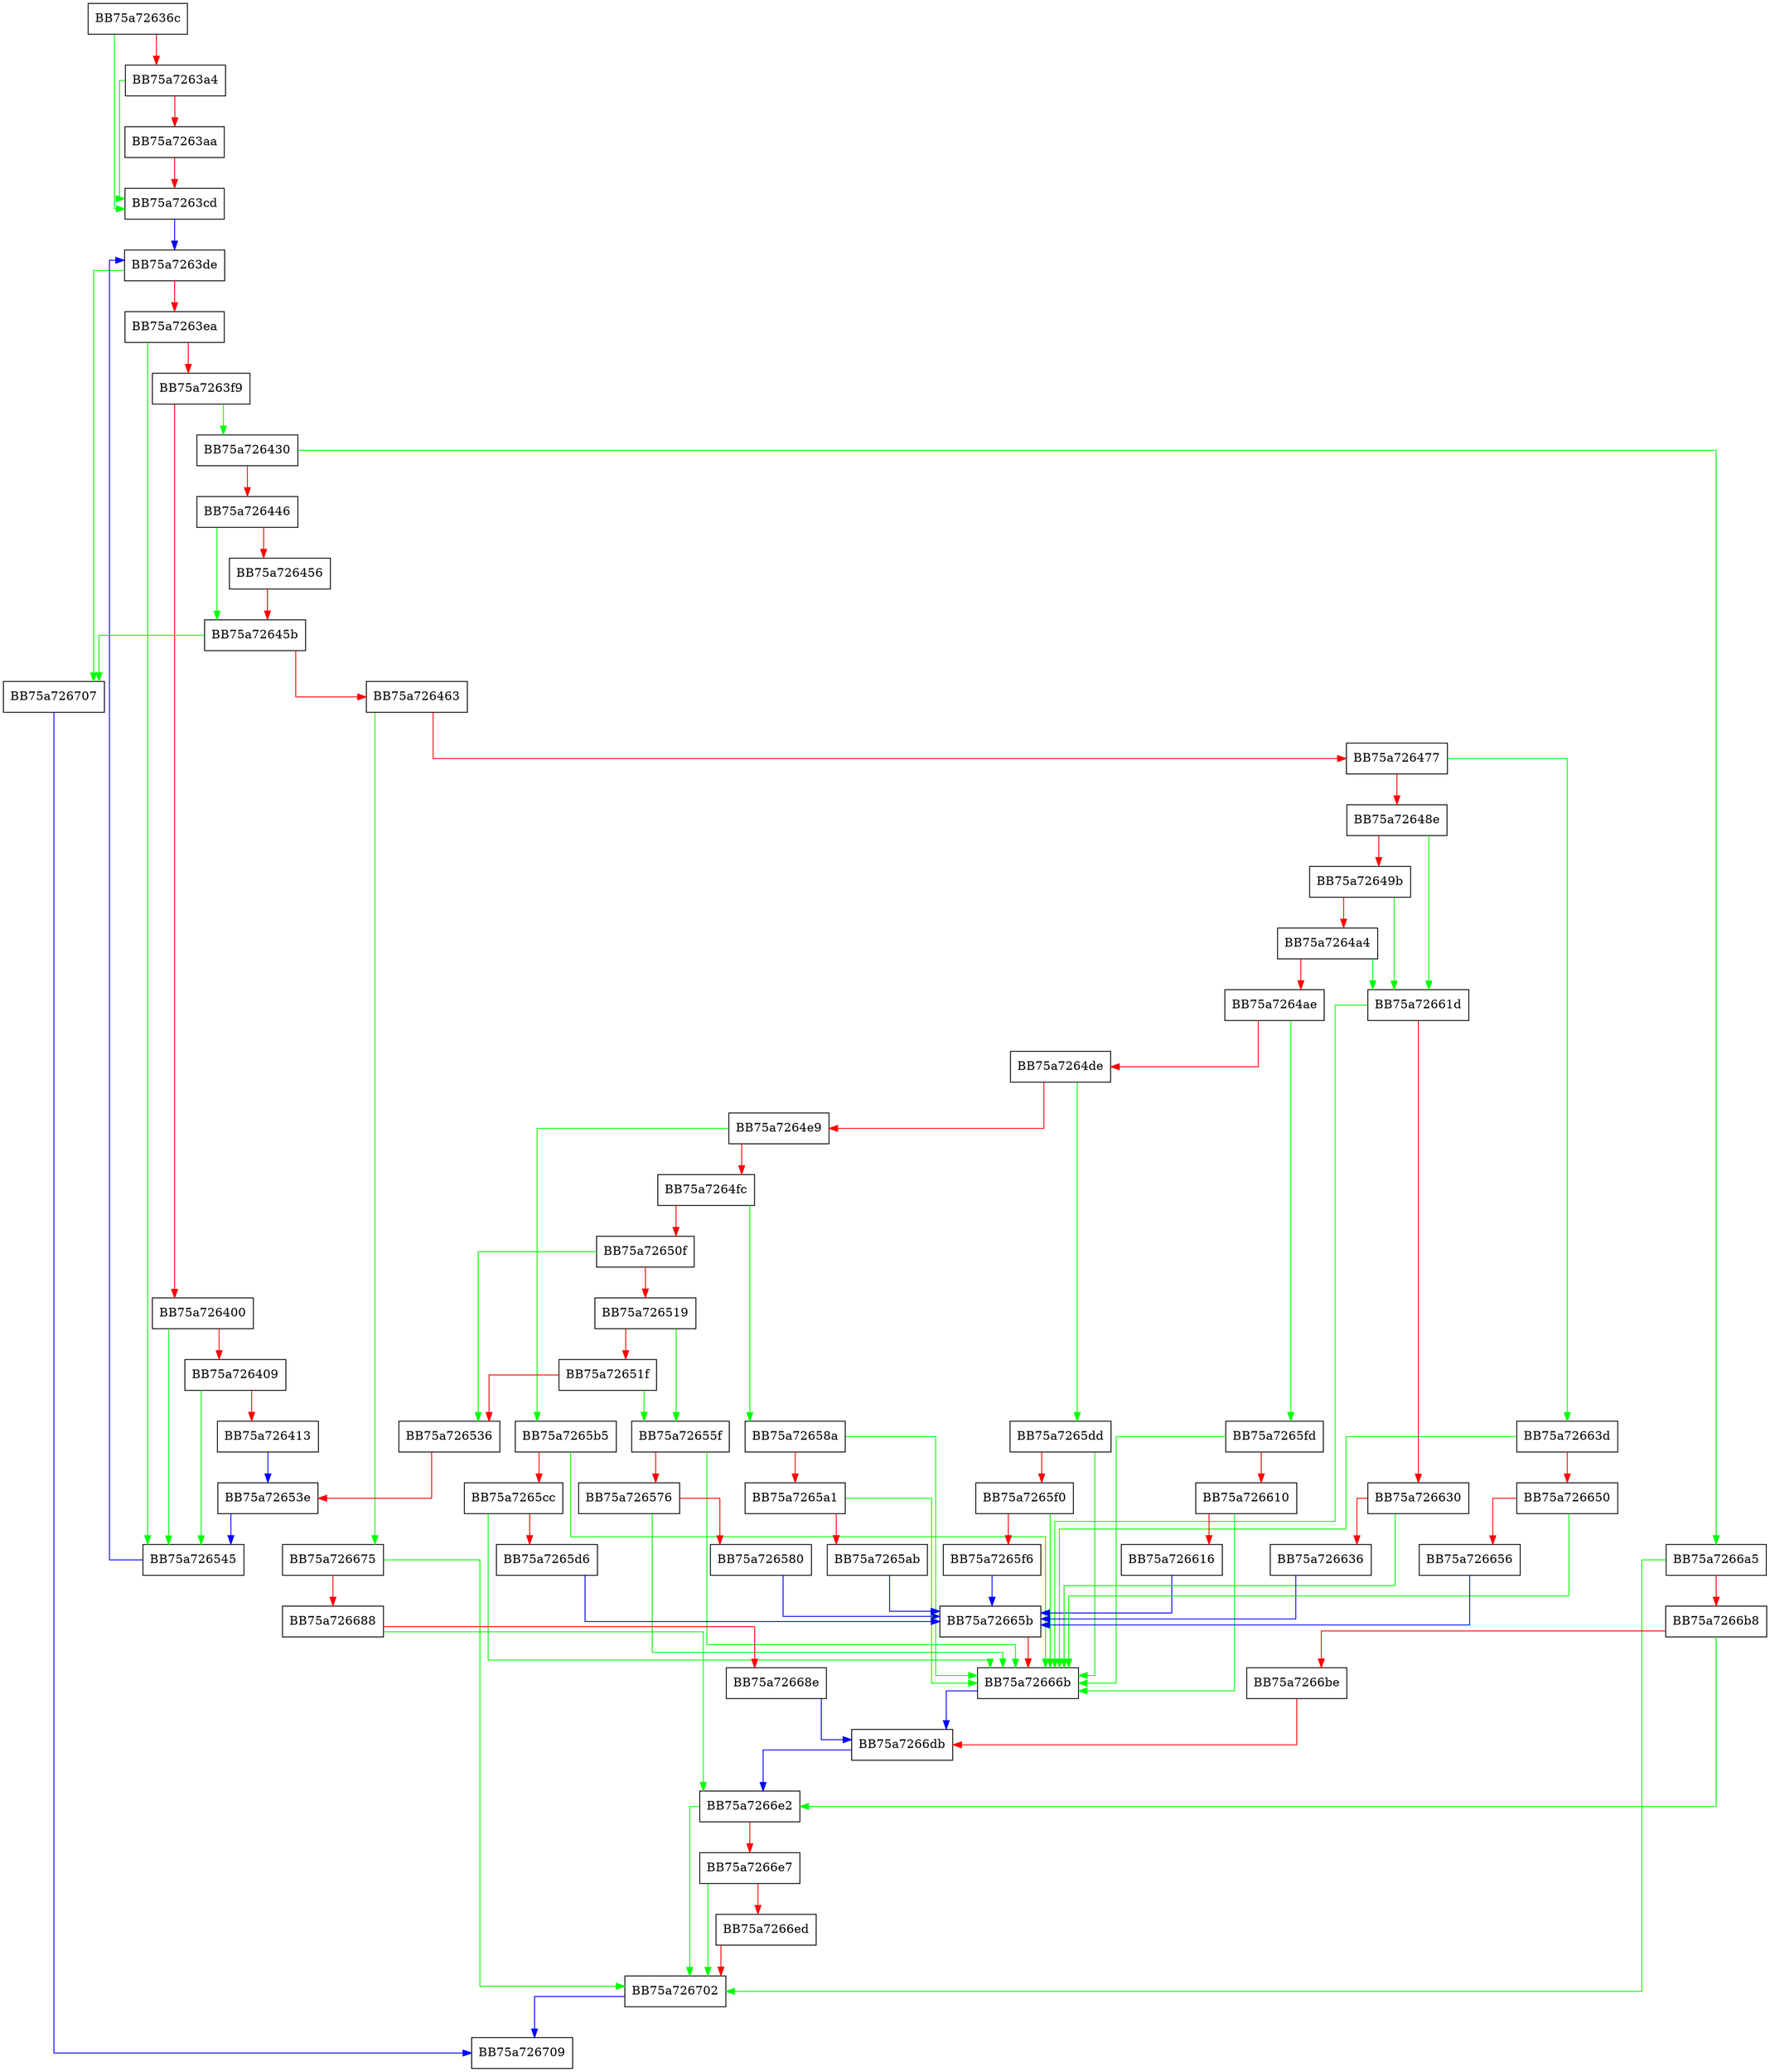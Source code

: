 digraph DisinfectInfectedModules {
  node [shape="box"];
  graph [splines=ortho];
  BB75a72636c -> BB75a7263cd [color="green"];
  BB75a72636c -> BB75a7263a4 [color="red"];
  BB75a7263a4 -> BB75a7263cd [color="green"];
  BB75a7263a4 -> BB75a7263aa [color="red"];
  BB75a7263aa -> BB75a7263cd [color="red"];
  BB75a7263cd -> BB75a7263de [color="blue"];
  BB75a7263de -> BB75a726707 [color="green"];
  BB75a7263de -> BB75a7263ea [color="red"];
  BB75a7263ea -> BB75a726545 [color="green"];
  BB75a7263ea -> BB75a7263f9 [color="red"];
  BB75a7263f9 -> BB75a726430 [color="green"];
  BB75a7263f9 -> BB75a726400 [color="red"];
  BB75a726400 -> BB75a726545 [color="green"];
  BB75a726400 -> BB75a726409 [color="red"];
  BB75a726409 -> BB75a726545 [color="green"];
  BB75a726409 -> BB75a726413 [color="red"];
  BB75a726413 -> BB75a72653e [color="blue"];
  BB75a726430 -> BB75a7266a5 [color="green"];
  BB75a726430 -> BB75a726446 [color="red"];
  BB75a726446 -> BB75a72645b [color="green"];
  BB75a726446 -> BB75a726456 [color="red"];
  BB75a726456 -> BB75a72645b [color="red"];
  BB75a72645b -> BB75a726707 [color="green"];
  BB75a72645b -> BB75a726463 [color="red"];
  BB75a726463 -> BB75a726675 [color="green"];
  BB75a726463 -> BB75a726477 [color="red"];
  BB75a726477 -> BB75a72663d [color="green"];
  BB75a726477 -> BB75a72648e [color="red"];
  BB75a72648e -> BB75a72661d [color="green"];
  BB75a72648e -> BB75a72649b [color="red"];
  BB75a72649b -> BB75a72661d [color="green"];
  BB75a72649b -> BB75a7264a4 [color="red"];
  BB75a7264a4 -> BB75a72661d [color="green"];
  BB75a7264a4 -> BB75a7264ae [color="red"];
  BB75a7264ae -> BB75a7265fd [color="green"];
  BB75a7264ae -> BB75a7264de [color="red"];
  BB75a7264de -> BB75a7265dd [color="green"];
  BB75a7264de -> BB75a7264e9 [color="red"];
  BB75a7264e9 -> BB75a7265b5 [color="green"];
  BB75a7264e9 -> BB75a7264fc [color="red"];
  BB75a7264fc -> BB75a72658a [color="green"];
  BB75a7264fc -> BB75a72650f [color="red"];
  BB75a72650f -> BB75a726536 [color="green"];
  BB75a72650f -> BB75a726519 [color="red"];
  BB75a726519 -> BB75a72655f [color="green"];
  BB75a726519 -> BB75a72651f [color="red"];
  BB75a72651f -> BB75a72655f [color="green"];
  BB75a72651f -> BB75a726536 [color="red"];
  BB75a726536 -> BB75a72653e [color="red"];
  BB75a72653e -> BB75a726545 [color="blue"];
  BB75a726545 -> BB75a7263de [color="blue"];
  BB75a72655f -> BB75a72666b [color="green"];
  BB75a72655f -> BB75a726576 [color="red"];
  BB75a726576 -> BB75a72666b [color="green"];
  BB75a726576 -> BB75a726580 [color="red"];
  BB75a726580 -> BB75a72665b [color="blue"];
  BB75a72658a -> BB75a72666b [color="green"];
  BB75a72658a -> BB75a7265a1 [color="red"];
  BB75a7265a1 -> BB75a72666b [color="green"];
  BB75a7265a1 -> BB75a7265ab [color="red"];
  BB75a7265ab -> BB75a72665b [color="blue"];
  BB75a7265b5 -> BB75a72666b [color="green"];
  BB75a7265b5 -> BB75a7265cc [color="red"];
  BB75a7265cc -> BB75a72666b [color="green"];
  BB75a7265cc -> BB75a7265d6 [color="red"];
  BB75a7265d6 -> BB75a72665b [color="blue"];
  BB75a7265dd -> BB75a72666b [color="green"];
  BB75a7265dd -> BB75a7265f0 [color="red"];
  BB75a7265f0 -> BB75a72666b [color="green"];
  BB75a7265f0 -> BB75a7265f6 [color="red"];
  BB75a7265f6 -> BB75a72665b [color="blue"];
  BB75a7265fd -> BB75a72666b [color="green"];
  BB75a7265fd -> BB75a726610 [color="red"];
  BB75a726610 -> BB75a72666b [color="green"];
  BB75a726610 -> BB75a726616 [color="red"];
  BB75a726616 -> BB75a72665b [color="blue"];
  BB75a72661d -> BB75a72666b [color="green"];
  BB75a72661d -> BB75a726630 [color="red"];
  BB75a726630 -> BB75a72666b [color="green"];
  BB75a726630 -> BB75a726636 [color="red"];
  BB75a726636 -> BB75a72665b [color="blue"];
  BB75a72663d -> BB75a72666b [color="green"];
  BB75a72663d -> BB75a726650 [color="red"];
  BB75a726650 -> BB75a72666b [color="green"];
  BB75a726650 -> BB75a726656 [color="red"];
  BB75a726656 -> BB75a72665b [color="blue"];
  BB75a72665b -> BB75a72666b [color="red"];
  BB75a72666b -> BB75a7266db [color="blue"];
  BB75a726675 -> BB75a726702 [color="green"];
  BB75a726675 -> BB75a726688 [color="red"];
  BB75a726688 -> BB75a7266e2 [color="green"];
  BB75a726688 -> BB75a72668e [color="red"];
  BB75a72668e -> BB75a7266db [color="blue"];
  BB75a7266a5 -> BB75a726702 [color="green"];
  BB75a7266a5 -> BB75a7266b8 [color="red"];
  BB75a7266b8 -> BB75a7266e2 [color="green"];
  BB75a7266b8 -> BB75a7266be [color="red"];
  BB75a7266be -> BB75a7266db [color="red"];
  BB75a7266db -> BB75a7266e2 [color="blue"];
  BB75a7266e2 -> BB75a726702 [color="green"];
  BB75a7266e2 -> BB75a7266e7 [color="red"];
  BB75a7266e7 -> BB75a726702 [color="green"];
  BB75a7266e7 -> BB75a7266ed [color="red"];
  BB75a7266ed -> BB75a726702 [color="red"];
  BB75a726702 -> BB75a726709 [color="blue"];
  BB75a726707 -> BB75a726709 [color="blue"];
}